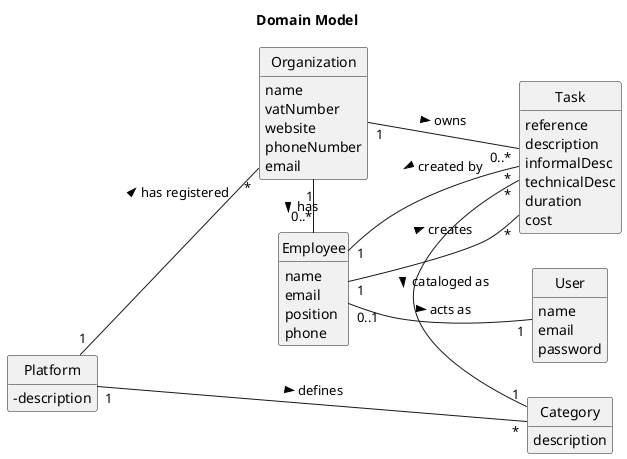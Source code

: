 @startuml
skinparam monochrome true
skinparam packageStyle rectangle
skinparam shadowing false

left to right direction

skinparam classAttributeIconSize 0

hide circle
hide methods

title Domain Model

class Platform {
  -description
}

class Organization {
    name
    vatNumber
    website
    phoneNumber
    email
}

class Task {
    reference
    description
    informalDesc
    technicalDesc
    duration
    cost
}

class Category {
    description
}

class Employee {
    name
    email
    position
    phone
}

class User {
    name
    email
    password
}

Platform "1" -- "*" Organization : has registered >
Platform "1" -- "*" Category : defines >
Organization "1" - "0..*" Employee : has >
Organization "1" - "0..*" Task: owns >
Task "*" -- "1" Employee: created by >
Employee "1" -- "*" Task : creates >
Employee "0..1" -- "1" User: acts as >
Task "*" - "1" Category: cataloged as >
@enduml